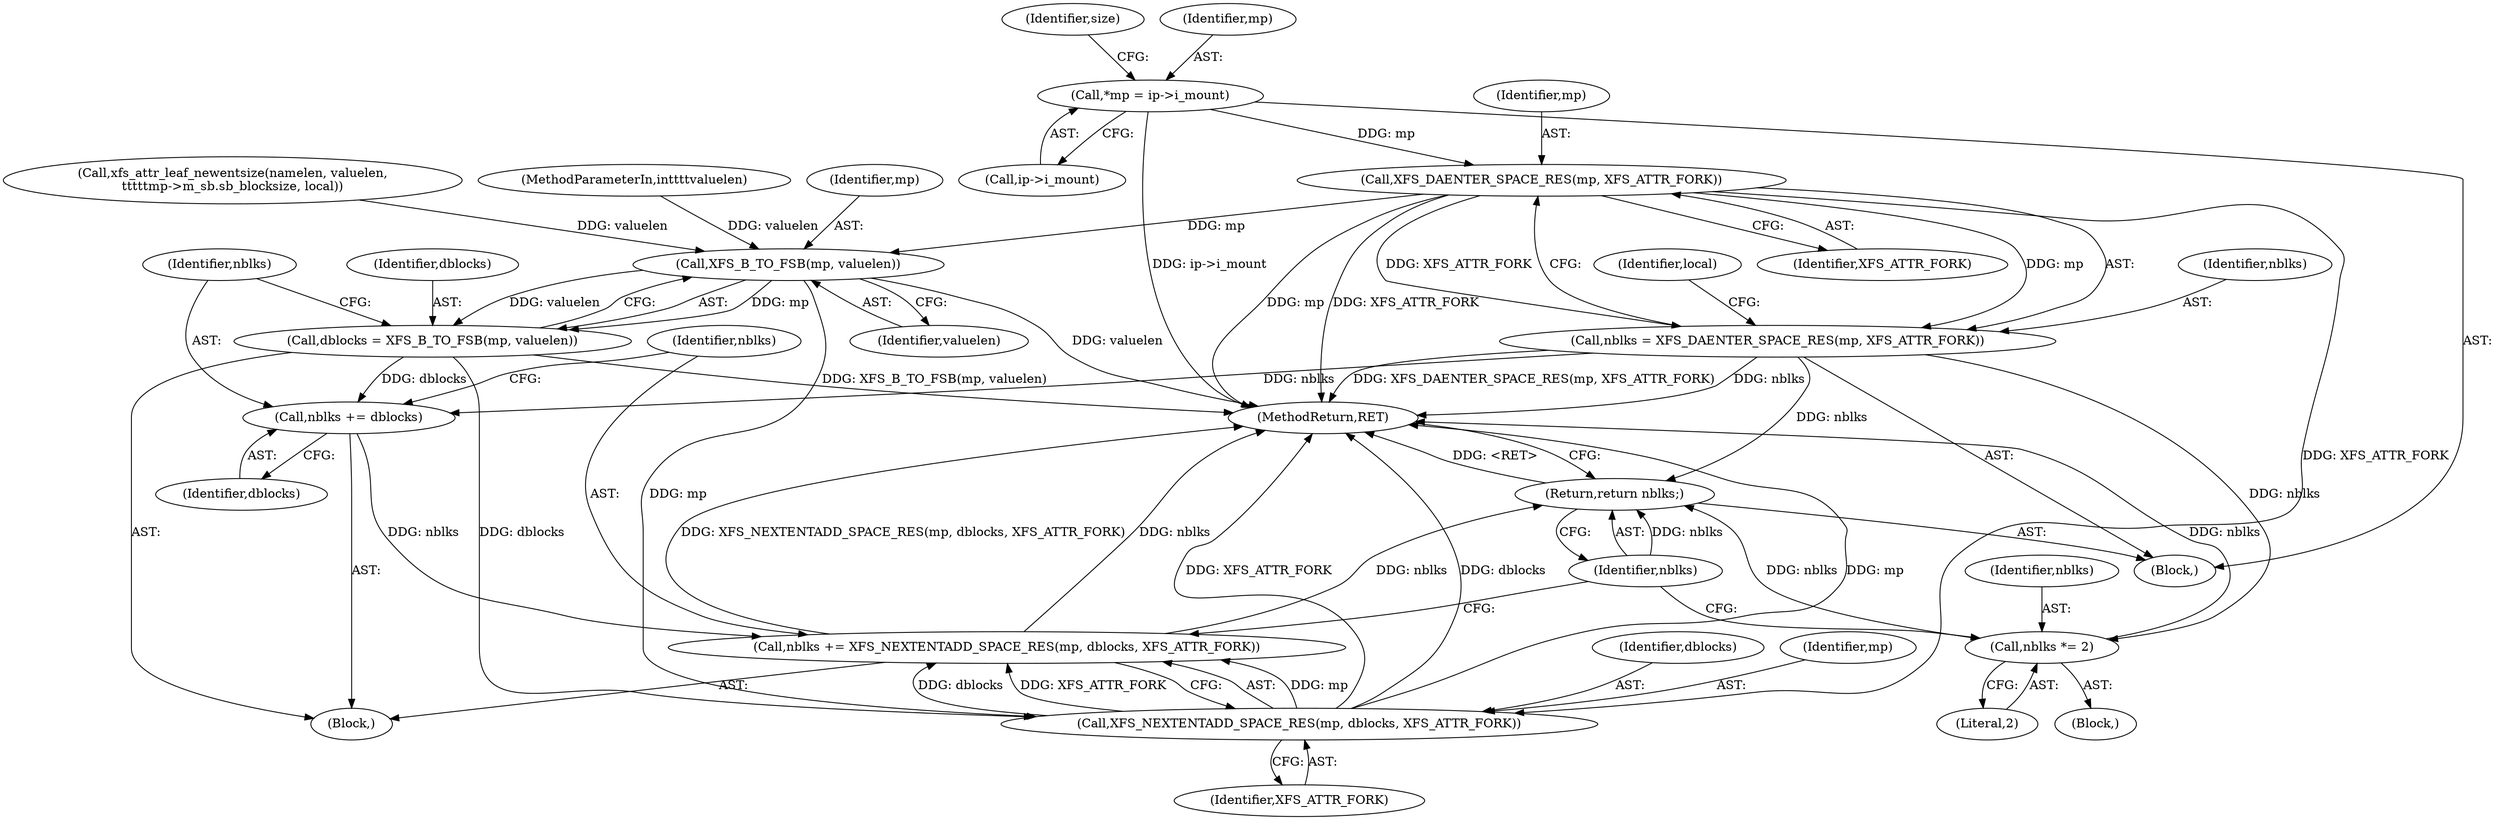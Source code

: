 digraph "1_linux_8275cdd0e7ac550dcce2b3ef6d2fb3b808c1ae59@pointer" {
"1000110" [label="(Call,*mp = ip->i_mount)"];
"1000130" [label="(Call,XFS_DAENTER_SPACE_RES(mp, XFS_ATTR_FORK))"];
"1000128" [label="(Call,nblks = XFS_DAENTER_SPACE_RES(mp, XFS_ATTR_FORK))"];
"1000148" [label="(Call,nblks *= 2)"];
"1000168" [label="(Return,return nblks;)"];
"1000159" [label="(Call,nblks += dblocks)"];
"1000162" [label="(Call,nblks += XFS_NEXTENTADD_SPACE_RES(mp, dblocks, XFS_ATTR_FORK))"];
"1000156" [label="(Call,XFS_B_TO_FSB(mp, valuelen))"];
"1000154" [label="(Call,dblocks = XFS_B_TO_FSB(mp, valuelen))"];
"1000164" [label="(Call,XFS_NEXTENTADD_SPACE_RES(mp, dblocks, XFS_ATTR_FORK))"];
"1000168" [label="(Return,return nblks;)"];
"1000128" [label="(Call,nblks = XFS_DAENTER_SPACE_RES(mp, XFS_ATTR_FORK))"];
"1000135" [label="(Identifier,local)"];
"1000154" [label="(Call,dblocks = XFS_B_TO_FSB(mp, valuelen))"];
"1000148" [label="(Call,nblks *= 2)"];
"1000110" [label="(Call,*mp = ip->i_mount)"];
"1000112" [label="(Call,ip->i_mount)"];
"1000119" [label="(Call,xfs_attr_leaf_newentsize(namelen, valuelen,\n\t\t\t\t\tmp->m_sb.sb_blocksize, local))"];
"1000149" [label="(Identifier,nblks)"];
"1000163" [label="(Identifier,nblks)"];
"1000155" [label="(Identifier,dblocks)"];
"1000169" [label="(Identifier,nblks)"];
"1000108" [label="(Block,)"];
"1000170" [label="(MethodReturn,RET)"];
"1000166" [label="(Identifier,dblocks)"];
"1000152" [label="(Block,)"];
"1000159" [label="(Call,nblks += dblocks)"];
"1000162" [label="(Call,nblks += XFS_NEXTENTADD_SPACE_RES(mp, dblocks, XFS_ATTR_FORK))"];
"1000161" [label="(Identifier,dblocks)"];
"1000131" [label="(Identifier,mp)"];
"1000150" [label="(Literal,2)"];
"1000160" [label="(Identifier,nblks)"];
"1000164" [label="(Call,XFS_NEXTENTADD_SPACE_RES(mp, dblocks, XFS_ATTR_FORK))"];
"1000132" [label="(Identifier,XFS_ATTR_FORK)"];
"1000118" [label="(Identifier,size)"];
"1000165" [label="(Identifier,mp)"];
"1000156" [label="(Call,XFS_B_TO_FSB(mp, valuelen))"];
"1000106" [label="(MethodParameterIn,int\t\t\tvaluelen)"];
"1000158" [label="(Identifier,valuelen)"];
"1000130" [label="(Call,XFS_DAENTER_SPACE_RES(mp, XFS_ATTR_FORK))"];
"1000147" [label="(Block,)"];
"1000129" [label="(Identifier,nblks)"];
"1000167" [label="(Identifier,XFS_ATTR_FORK)"];
"1000157" [label="(Identifier,mp)"];
"1000111" [label="(Identifier,mp)"];
"1000110" -> "1000108"  [label="AST: "];
"1000110" -> "1000112"  [label="CFG: "];
"1000111" -> "1000110"  [label="AST: "];
"1000112" -> "1000110"  [label="AST: "];
"1000118" -> "1000110"  [label="CFG: "];
"1000110" -> "1000170"  [label="DDG: ip->i_mount"];
"1000110" -> "1000130"  [label="DDG: mp"];
"1000130" -> "1000128"  [label="AST: "];
"1000130" -> "1000132"  [label="CFG: "];
"1000131" -> "1000130"  [label="AST: "];
"1000132" -> "1000130"  [label="AST: "];
"1000128" -> "1000130"  [label="CFG: "];
"1000130" -> "1000170"  [label="DDG: XFS_ATTR_FORK"];
"1000130" -> "1000170"  [label="DDG: mp"];
"1000130" -> "1000128"  [label="DDG: mp"];
"1000130" -> "1000128"  [label="DDG: XFS_ATTR_FORK"];
"1000130" -> "1000156"  [label="DDG: mp"];
"1000130" -> "1000164"  [label="DDG: XFS_ATTR_FORK"];
"1000128" -> "1000108"  [label="AST: "];
"1000129" -> "1000128"  [label="AST: "];
"1000135" -> "1000128"  [label="CFG: "];
"1000128" -> "1000170"  [label="DDG: XFS_DAENTER_SPACE_RES(mp, XFS_ATTR_FORK)"];
"1000128" -> "1000170"  [label="DDG: nblks"];
"1000128" -> "1000148"  [label="DDG: nblks"];
"1000128" -> "1000159"  [label="DDG: nblks"];
"1000128" -> "1000168"  [label="DDG: nblks"];
"1000148" -> "1000147"  [label="AST: "];
"1000148" -> "1000150"  [label="CFG: "];
"1000149" -> "1000148"  [label="AST: "];
"1000150" -> "1000148"  [label="AST: "];
"1000169" -> "1000148"  [label="CFG: "];
"1000148" -> "1000170"  [label="DDG: nblks"];
"1000148" -> "1000168"  [label="DDG: nblks"];
"1000168" -> "1000108"  [label="AST: "];
"1000168" -> "1000169"  [label="CFG: "];
"1000169" -> "1000168"  [label="AST: "];
"1000170" -> "1000168"  [label="CFG: "];
"1000168" -> "1000170"  [label="DDG: <RET>"];
"1000169" -> "1000168"  [label="DDG: nblks"];
"1000162" -> "1000168"  [label="DDG: nblks"];
"1000159" -> "1000152"  [label="AST: "];
"1000159" -> "1000161"  [label="CFG: "];
"1000160" -> "1000159"  [label="AST: "];
"1000161" -> "1000159"  [label="AST: "];
"1000163" -> "1000159"  [label="CFG: "];
"1000154" -> "1000159"  [label="DDG: dblocks"];
"1000159" -> "1000162"  [label="DDG: nblks"];
"1000162" -> "1000152"  [label="AST: "];
"1000162" -> "1000164"  [label="CFG: "];
"1000163" -> "1000162"  [label="AST: "];
"1000164" -> "1000162"  [label="AST: "];
"1000169" -> "1000162"  [label="CFG: "];
"1000162" -> "1000170"  [label="DDG: XFS_NEXTENTADD_SPACE_RES(mp, dblocks, XFS_ATTR_FORK)"];
"1000162" -> "1000170"  [label="DDG: nblks"];
"1000164" -> "1000162"  [label="DDG: mp"];
"1000164" -> "1000162"  [label="DDG: dblocks"];
"1000164" -> "1000162"  [label="DDG: XFS_ATTR_FORK"];
"1000156" -> "1000154"  [label="AST: "];
"1000156" -> "1000158"  [label="CFG: "];
"1000157" -> "1000156"  [label="AST: "];
"1000158" -> "1000156"  [label="AST: "];
"1000154" -> "1000156"  [label="CFG: "];
"1000156" -> "1000170"  [label="DDG: valuelen"];
"1000156" -> "1000154"  [label="DDG: mp"];
"1000156" -> "1000154"  [label="DDG: valuelen"];
"1000119" -> "1000156"  [label="DDG: valuelen"];
"1000106" -> "1000156"  [label="DDG: valuelen"];
"1000156" -> "1000164"  [label="DDG: mp"];
"1000154" -> "1000152"  [label="AST: "];
"1000155" -> "1000154"  [label="AST: "];
"1000160" -> "1000154"  [label="CFG: "];
"1000154" -> "1000170"  [label="DDG: XFS_B_TO_FSB(mp, valuelen)"];
"1000154" -> "1000164"  [label="DDG: dblocks"];
"1000164" -> "1000167"  [label="CFG: "];
"1000165" -> "1000164"  [label="AST: "];
"1000166" -> "1000164"  [label="AST: "];
"1000167" -> "1000164"  [label="AST: "];
"1000164" -> "1000170"  [label="DDG: dblocks"];
"1000164" -> "1000170"  [label="DDG: XFS_ATTR_FORK"];
"1000164" -> "1000170"  [label="DDG: mp"];
}
